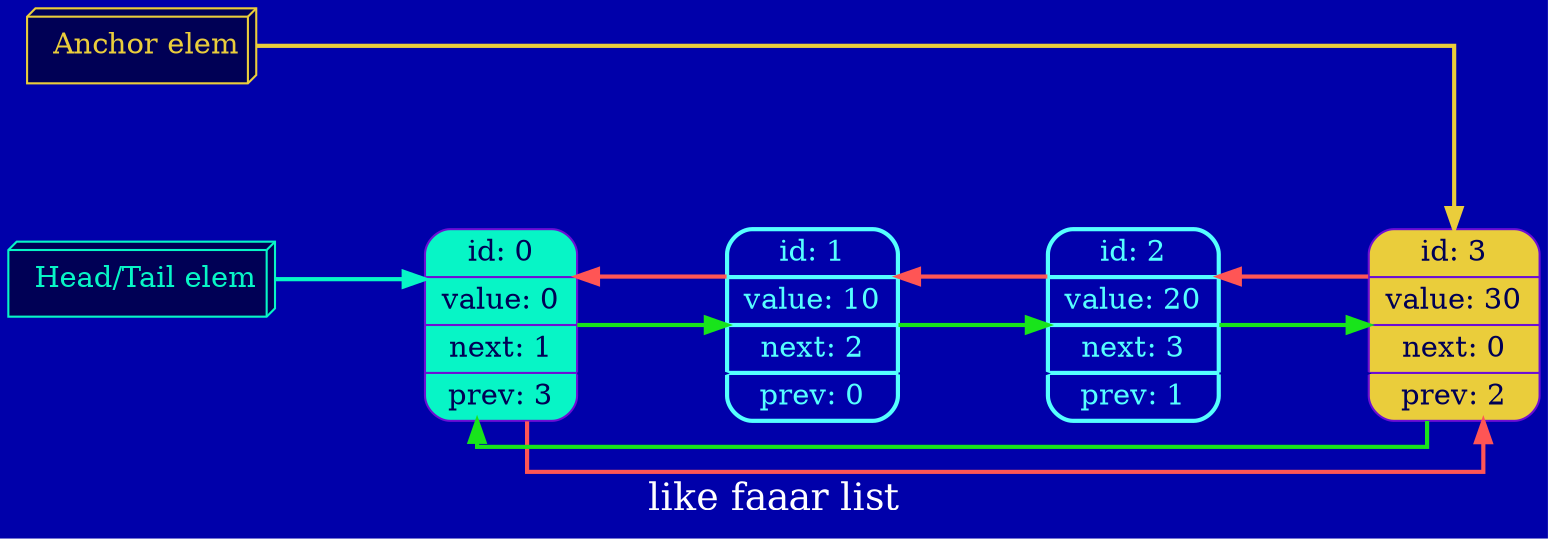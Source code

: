 digraph List {
  graph [
  charset = "UTF-8";
  label = "like faaar list"
    bgcolor   = "#0000aa", 
fontcolor = white, 
fontsize  = 18, 
 style = "rounded",   
rankdir = LR, 
splines = ortho  
ranksep = 1.0, 
nodesep = 0.9
 ];
node0[shape = Mrecord; style = filled; fillcolor = "#07f5c6"; color = "#6d0dd4"; fontcolor = "#000055"; label = " {id: 0} | {value: 0} | {next: 1} | {prev: 3}"]; 
node01[shape = box3d; style = filled; fillcolor = "#000055"; color = "#07f5c6"; fontcolor = "#07f5c6"; label = " Head/Tail elem"]; 
node1[shape = Mrecord; style = bold; fillcolor = "#0000aa"; color = "#55ffff"; fontcolor = "#55ffff"; label = " {id: 1} | {value: 10} | {next: 2} | {prev: 0}"]; 
node2[shape = Mrecord; style = bold; fillcolor = "#0000aa"; color = "#55ffff"; fontcolor = "#55ffff"; label = " {id: 2} | {value: 20} | {next: 3} | {prev: 1}"]; 
node3[shape = Mrecord; style = filled; fillcolor = "#eacd3b"; color = "#6d0dd4"; fontcolor = "#000055"; label = " {id: 3} | {value: 30} | {next: 0} | {prev: 2}"]; 
node00[shape = box3d; style = filled; fillcolor = "#000055"; color = "#eacd3b"; fontcolor = "#eacd3b"; label = " Anchor elem"]; 

node0 -> node1 [color = "#0000aa"; weight = 1000;];
node1 -> node2 [color = "#0000aa"; weight = 1000;];
node2 -> node3 [color = "#0000aa"; weight = 1000;];

node0 -> node1 [color = "#18e41b" ;style="bold";  weight = 0;];
node1 -> node2 [color = "#18e41b" ;style="bold";  weight = 0;];
node2 -> node3 [color = "#18e41b" ;style="bold";  weight = 0;];
node3 -> node0 [color = "#18e41b" ;style="bold";  weight = 0;];

node0 -> node3 [color = "#ff5555" ; style="bold"; weight = 0; constraint = false;];
node1 -> node0 [color = "#ff5555" ; style="bold"; weight = 0; constraint = false;];
node2 -> node1 [color = "#ff5555" ; style="bold"; weight = 0; constraint = false;];
node3 -> node2 [color = "#ff5555" ; style="bold"; weight = 0; constraint = false;];

node00 -> node3 [color = "#eacd3b" ; style="bold"; weight = 0;];
node01 -> node0  [color = "#07f5c6" ; style="bold"; weight = 0;];
}
